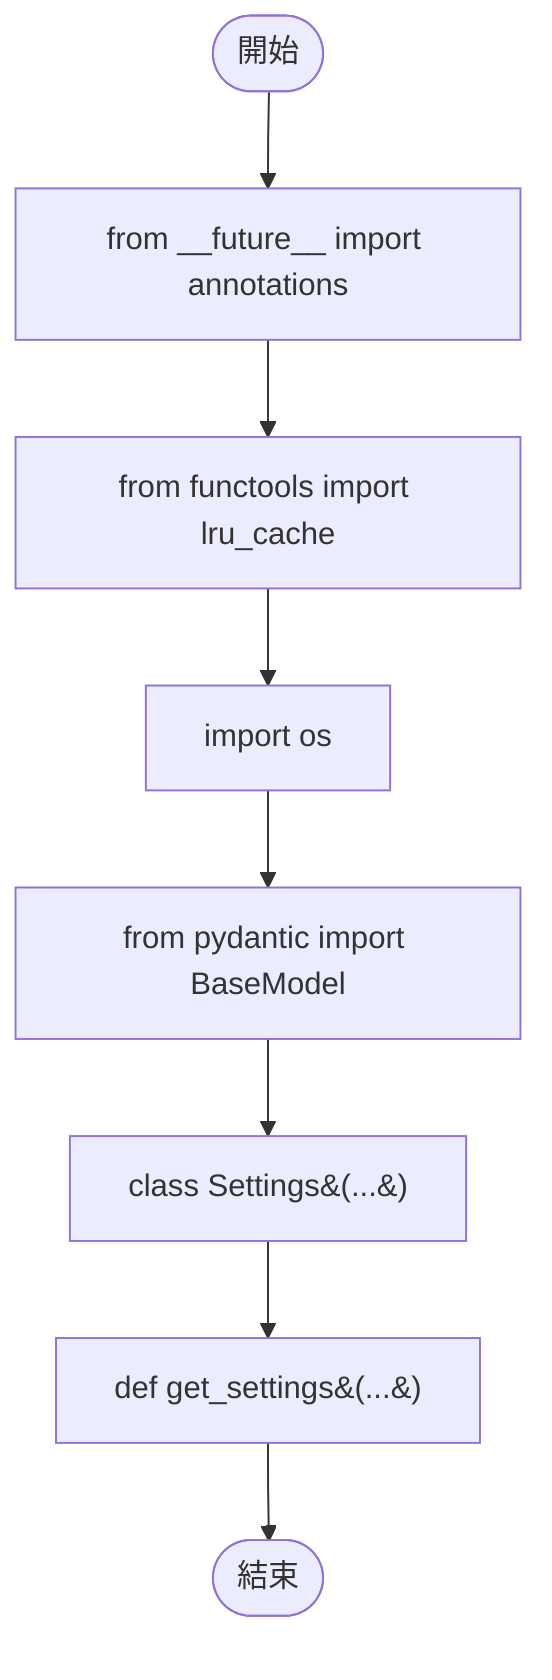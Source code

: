 flowchart TB
    n1([開始])
    n2([結束])
    n3[from __future__ import annotations]
    n4[from functools import lru_cache]
    n5[import os]
    n6[from pydantic import BaseModel]
    n7[class Settings&#40;...&#41;]
    n8[def get_settings&#40;...&#41;]
    n1 --> n3
    n3 --> n4
    n4 --> n5
    n5 --> n6
    n6 --> n7
    n7 --> n8
    n8 --> n2